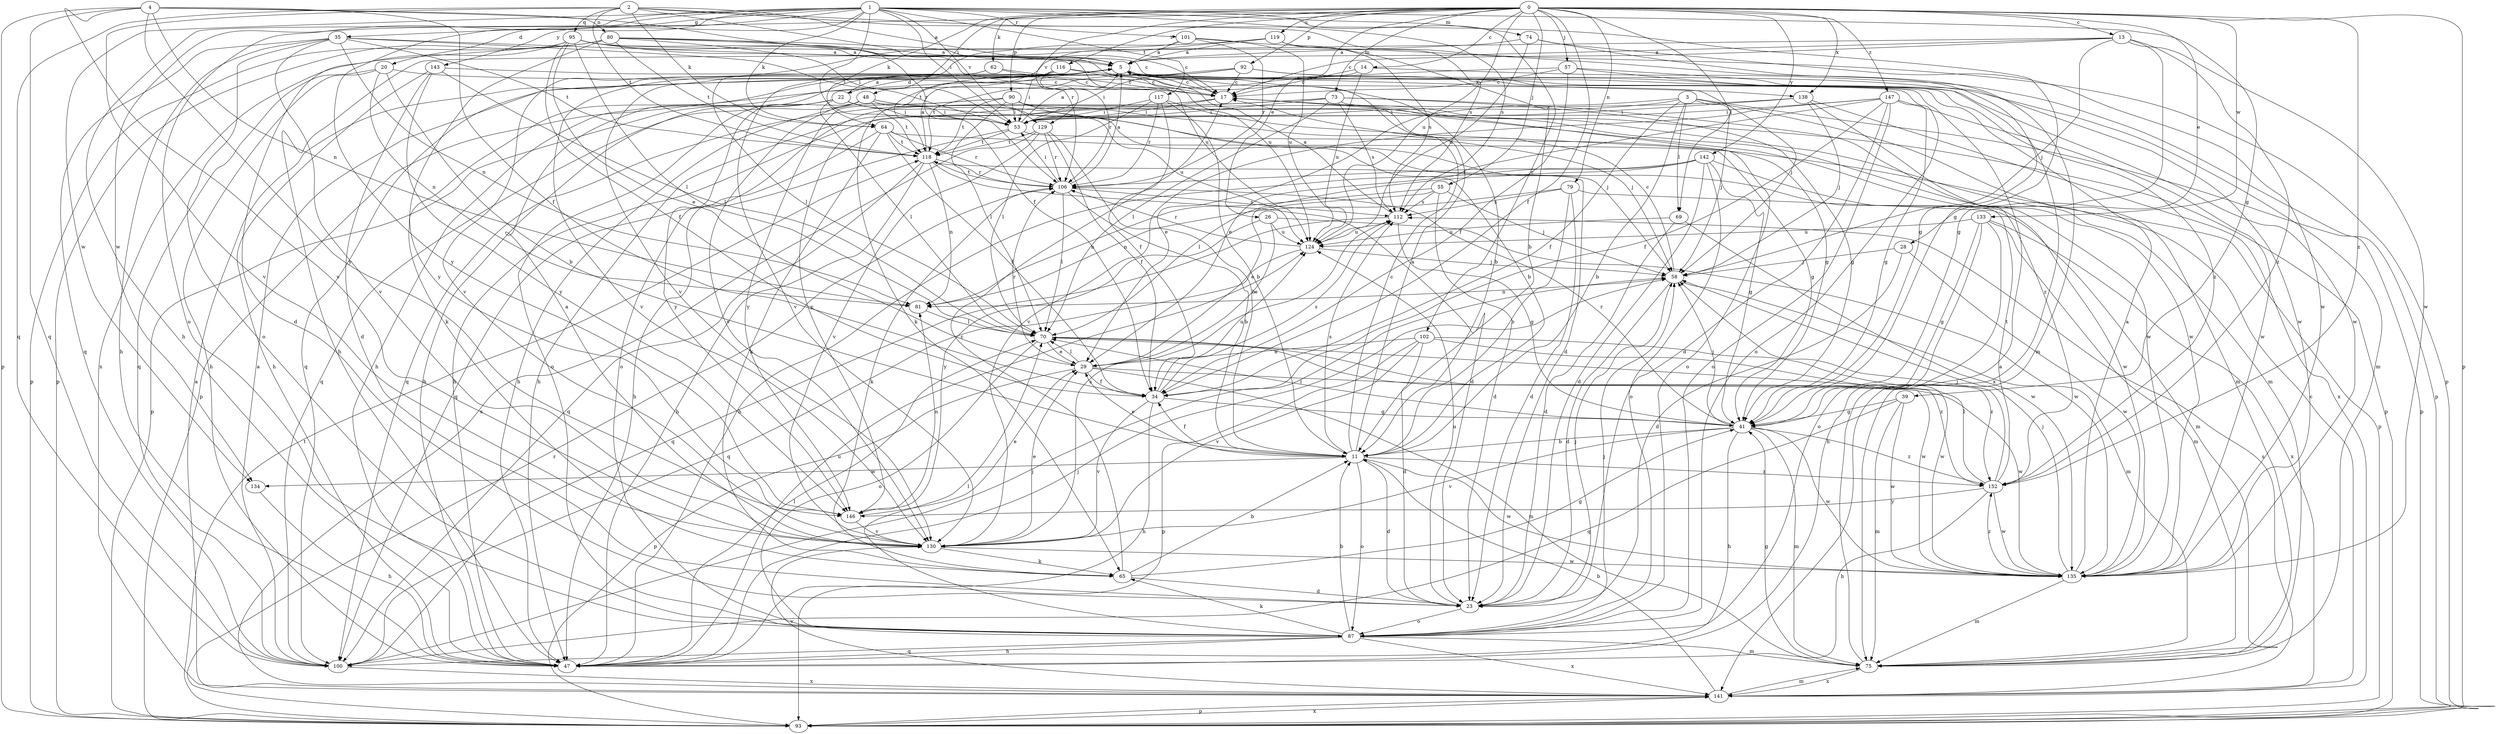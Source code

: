 strict digraph  {
0;
1;
2;
3;
4;
5;
11;
13;
14;
17;
20;
22;
23;
26;
28;
29;
34;
35;
39;
41;
47;
48;
53;
55;
57;
58;
62;
64;
65;
69;
70;
73;
74;
75;
79;
80;
81;
87;
90;
92;
93;
95;
100;
101;
102;
106;
112;
116;
117;
118;
119;
124;
129;
130;
133;
134;
135;
138;
141;
142;
143;
146;
147;
152;
0 -> 13  [label=c];
0 -> 14  [label=c];
0 -> 26  [label=e];
0 -> 28  [label=e];
0 -> 34  [label=f];
0 -> 48  [label=i];
0 -> 55  [label=j];
0 -> 57  [label=j];
0 -> 62  [label=k];
0 -> 64  [label=k];
0 -> 69  [label=l];
0 -> 73  [label=m];
0 -> 79  [label=n];
0 -> 90  [label=p];
0 -> 92  [label=p];
0 -> 93  [label=p];
0 -> 116  [label=t];
0 -> 119  [label=u];
0 -> 124  [label=u];
0 -> 129  [label=v];
0 -> 133  [label=w];
0 -> 134  [label=w];
0 -> 138  [label=x];
0 -> 142  [label=y];
0 -> 147  [label=z];
0 -> 152  [label=z];
1 -> 20  [label=d];
1 -> 34  [label=f];
1 -> 35  [label=g];
1 -> 39  [label=g];
1 -> 47  [label=h];
1 -> 53  [label=i];
1 -> 64  [label=k];
1 -> 74  [label=m];
1 -> 87  [label=o];
1 -> 101  [label=r];
1 -> 102  [label=r];
1 -> 112  [label=s];
1 -> 117  [label=t];
1 -> 129  [label=v];
1 -> 134  [label=w];
1 -> 143  [label=y];
1 -> 146  [label=y];
2 -> 5  [label=a];
2 -> 41  [label=g];
2 -> 64  [label=k];
2 -> 95  [label=q];
2 -> 100  [label=q];
2 -> 106  [label=r];
2 -> 112  [label=s];
2 -> 118  [label=t];
2 -> 130  [label=v];
3 -> 11  [label=b];
3 -> 29  [label=e];
3 -> 34  [label=f];
3 -> 53  [label=i];
3 -> 58  [label=j];
3 -> 69  [label=l];
3 -> 75  [label=m];
3 -> 93  [label=p];
4 -> 34  [label=f];
4 -> 80  [label=n];
4 -> 81  [label=n];
4 -> 93  [label=p];
4 -> 100  [label=q];
4 -> 106  [label=r];
4 -> 130  [label=v];
4 -> 146  [label=y];
5 -> 17  [label=c];
5 -> 22  [label=d];
5 -> 58  [label=j];
5 -> 65  [label=k];
5 -> 138  [label=x];
5 -> 152  [label=z];
11 -> 5  [label=a];
11 -> 17  [label=c];
11 -> 23  [label=d];
11 -> 29  [label=e];
11 -> 34  [label=f];
11 -> 87  [label=o];
11 -> 112  [label=s];
11 -> 134  [label=w];
11 -> 135  [label=w];
11 -> 152  [label=z];
13 -> 5  [label=a];
13 -> 17  [label=c];
13 -> 41  [label=g];
13 -> 47  [label=h];
13 -> 58  [label=j];
13 -> 135  [label=w];
13 -> 152  [label=z];
14 -> 17  [label=c];
14 -> 47  [label=h];
14 -> 93  [label=p];
14 -> 124  [label=u];
17 -> 53  [label=i];
17 -> 87  [label=o];
17 -> 93  [label=p];
17 -> 100  [label=q];
20 -> 11  [label=b];
20 -> 17  [label=c];
20 -> 47  [label=h];
20 -> 81  [label=n];
20 -> 100  [label=q];
22 -> 5  [label=a];
22 -> 47  [label=h];
22 -> 53  [label=i];
22 -> 70  [label=l];
22 -> 87  [label=o];
22 -> 93  [label=p];
22 -> 124  [label=u];
23 -> 58  [label=j];
23 -> 87  [label=o];
23 -> 124  [label=u];
26 -> 29  [label=e];
26 -> 124  [label=u];
26 -> 135  [label=w];
26 -> 146  [label=y];
28 -> 23  [label=d];
28 -> 58  [label=j];
28 -> 135  [label=w];
29 -> 34  [label=f];
29 -> 70  [label=l];
29 -> 75  [label=m];
29 -> 93  [label=p];
29 -> 106  [label=r];
29 -> 135  [label=w];
34 -> 41  [label=g];
34 -> 47  [label=h];
34 -> 112  [label=s];
34 -> 124  [label=u];
34 -> 130  [label=v];
35 -> 5  [label=a];
35 -> 47  [label=h];
35 -> 53  [label=i];
35 -> 81  [label=n];
35 -> 87  [label=o];
35 -> 100  [label=q];
35 -> 118  [label=t];
35 -> 130  [label=v];
39 -> 41  [label=g];
39 -> 75  [label=m];
39 -> 100  [label=q];
39 -> 135  [label=w];
41 -> 11  [label=b];
41 -> 47  [label=h];
41 -> 58  [label=j];
41 -> 70  [label=l];
41 -> 75  [label=m];
41 -> 106  [label=r];
41 -> 130  [label=v];
41 -> 135  [label=w];
41 -> 152  [label=z];
47 -> 58  [label=j];
47 -> 70  [label=l];
47 -> 124  [label=u];
48 -> 11  [label=b];
48 -> 53  [label=i];
48 -> 58  [label=j];
48 -> 100  [label=q];
48 -> 118  [label=t];
48 -> 130  [label=v];
48 -> 146  [label=y];
53 -> 5  [label=a];
53 -> 47  [label=h];
53 -> 93  [label=p];
53 -> 118  [label=t];
55 -> 23  [label=d];
55 -> 29  [label=e];
55 -> 58  [label=j];
55 -> 81  [label=n];
55 -> 112  [label=s];
57 -> 17  [label=c];
57 -> 34  [label=f];
57 -> 93  [label=p];
57 -> 135  [label=w];
57 -> 141  [label=x];
58 -> 17  [label=c];
58 -> 23  [label=d];
58 -> 75  [label=m];
58 -> 81  [label=n];
62 -> 11  [label=b];
62 -> 17  [label=c];
62 -> 70  [label=l];
62 -> 130  [label=v];
64 -> 34  [label=f];
64 -> 41  [label=g];
64 -> 65  [label=k];
64 -> 100  [label=q];
64 -> 106  [label=r];
64 -> 118  [label=t];
65 -> 11  [label=b];
65 -> 17  [label=c];
65 -> 23  [label=d];
65 -> 41  [label=g];
69 -> 23  [label=d];
69 -> 124  [label=u];
69 -> 135  [label=w];
70 -> 29  [label=e];
70 -> 87  [label=o];
70 -> 135  [label=w];
70 -> 152  [label=z];
73 -> 41  [label=g];
73 -> 47  [label=h];
73 -> 53  [label=i];
73 -> 70  [label=l];
73 -> 87  [label=o];
73 -> 112  [label=s];
73 -> 135  [label=w];
73 -> 146  [label=y];
74 -> 5  [label=a];
74 -> 41  [label=g];
74 -> 124  [label=u];
74 -> 135  [label=w];
75 -> 5  [label=a];
75 -> 41  [label=g];
75 -> 141  [label=x];
79 -> 11  [label=b];
79 -> 23  [label=d];
79 -> 75  [label=m];
79 -> 81  [label=n];
79 -> 112  [label=s];
80 -> 5  [label=a];
80 -> 17  [label=c];
80 -> 53  [label=i];
80 -> 93  [label=p];
80 -> 118  [label=t];
80 -> 124  [label=u];
80 -> 141  [label=x];
80 -> 146  [label=y];
81 -> 70  [label=l];
87 -> 11  [label=b];
87 -> 47  [label=h];
87 -> 58  [label=j];
87 -> 65  [label=k];
87 -> 70  [label=l];
87 -> 75  [label=m];
87 -> 100  [label=q];
87 -> 141  [label=x];
90 -> 23  [label=d];
90 -> 47  [label=h];
90 -> 53  [label=i];
90 -> 58  [label=j];
90 -> 70  [label=l];
90 -> 75  [label=m];
90 -> 118  [label=t];
90 -> 135  [label=w];
90 -> 146  [label=y];
92 -> 17  [label=c];
92 -> 53  [label=i];
92 -> 65  [label=k];
92 -> 75  [label=m];
92 -> 118  [label=t];
92 -> 135  [label=w];
93 -> 106  [label=r];
93 -> 118  [label=t];
93 -> 141  [label=x];
95 -> 5  [label=a];
95 -> 17  [label=c];
95 -> 23  [label=d];
95 -> 29  [label=e];
95 -> 34  [label=f];
95 -> 70  [label=l];
95 -> 75  [label=m];
95 -> 93  [label=p];
95 -> 124  [label=u];
100 -> 5  [label=a];
100 -> 58  [label=j];
100 -> 141  [label=x];
101 -> 5  [label=a];
101 -> 11  [label=b];
101 -> 106  [label=r];
101 -> 124  [label=u];
101 -> 130  [label=v];
102 -> 23  [label=d];
102 -> 29  [label=e];
102 -> 93  [label=p];
102 -> 130  [label=v];
102 -> 135  [label=w];
102 -> 152  [label=z];
106 -> 5  [label=a];
106 -> 11  [label=b];
106 -> 53  [label=i];
106 -> 65  [label=k];
106 -> 70  [label=l];
106 -> 112  [label=s];
106 -> 118  [label=t];
112 -> 5  [label=a];
112 -> 41  [label=g];
112 -> 100  [label=q];
112 -> 124  [label=u];
116 -> 17  [label=c];
116 -> 53  [label=i];
116 -> 87  [label=o];
116 -> 100  [label=q];
116 -> 106  [label=r];
116 -> 130  [label=v];
117 -> 11  [label=b];
117 -> 34  [label=f];
117 -> 41  [label=g];
117 -> 53  [label=i];
117 -> 70  [label=l];
117 -> 106  [label=r];
118 -> 5  [label=a];
118 -> 23  [label=d];
118 -> 47  [label=h];
118 -> 81  [label=n];
118 -> 100  [label=q];
118 -> 106  [label=r];
119 -> 5  [label=a];
119 -> 93  [label=p];
119 -> 112  [label=s];
119 -> 118  [label=t];
119 -> 130  [label=v];
124 -> 58  [label=j];
124 -> 100  [label=q];
124 -> 106  [label=r];
129 -> 11  [label=b];
129 -> 34  [label=f];
129 -> 106  [label=r];
129 -> 118  [label=t];
129 -> 130  [label=v];
129 -> 141  [label=x];
130 -> 5  [label=a];
130 -> 29  [label=e];
130 -> 65  [label=k];
130 -> 112  [label=s];
130 -> 135  [label=w];
133 -> 41  [label=g];
133 -> 47  [label=h];
133 -> 75  [label=m];
133 -> 87  [label=o];
133 -> 124  [label=u];
133 -> 141  [label=x];
134 -> 47  [label=h];
135 -> 5  [label=a];
135 -> 58  [label=j];
135 -> 75  [label=m];
135 -> 152  [label=z];
138 -> 47  [label=h];
138 -> 53  [label=i];
138 -> 58  [label=j];
138 -> 141  [label=x];
138 -> 152  [label=z];
141 -> 5  [label=a];
141 -> 11  [label=b];
141 -> 17  [label=c];
141 -> 75  [label=m];
141 -> 93  [label=p];
141 -> 112  [label=s];
141 -> 130  [label=v];
142 -> 23  [label=d];
142 -> 41  [label=g];
142 -> 47  [label=h];
142 -> 70  [label=l];
142 -> 87  [label=o];
142 -> 106  [label=r];
142 -> 135  [label=w];
143 -> 17  [label=c];
143 -> 23  [label=d];
143 -> 47  [label=h];
143 -> 70  [label=l];
143 -> 146  [label=y];
146 -> 29  [label=e];
146 -> 81  [label=n];
146 -> 130  [label=v];
147 -> 23  [label=d];
147 -> 29  [label=e];
147 -> 34  [label=f];
147 -> 41  [label=g];
147 -> 53  [label=i];
147 -> 87  [label=o];
147 -> 130  [label=v];
147 -> 135  [label=w];
152 -> 47  [label=h];
152 -> 58  [label=j];
152 -> 70  [label=l];
152 -> 118  [label=t];
152 -> 135  [label=w];
152 -> 146  [label=y];
}

